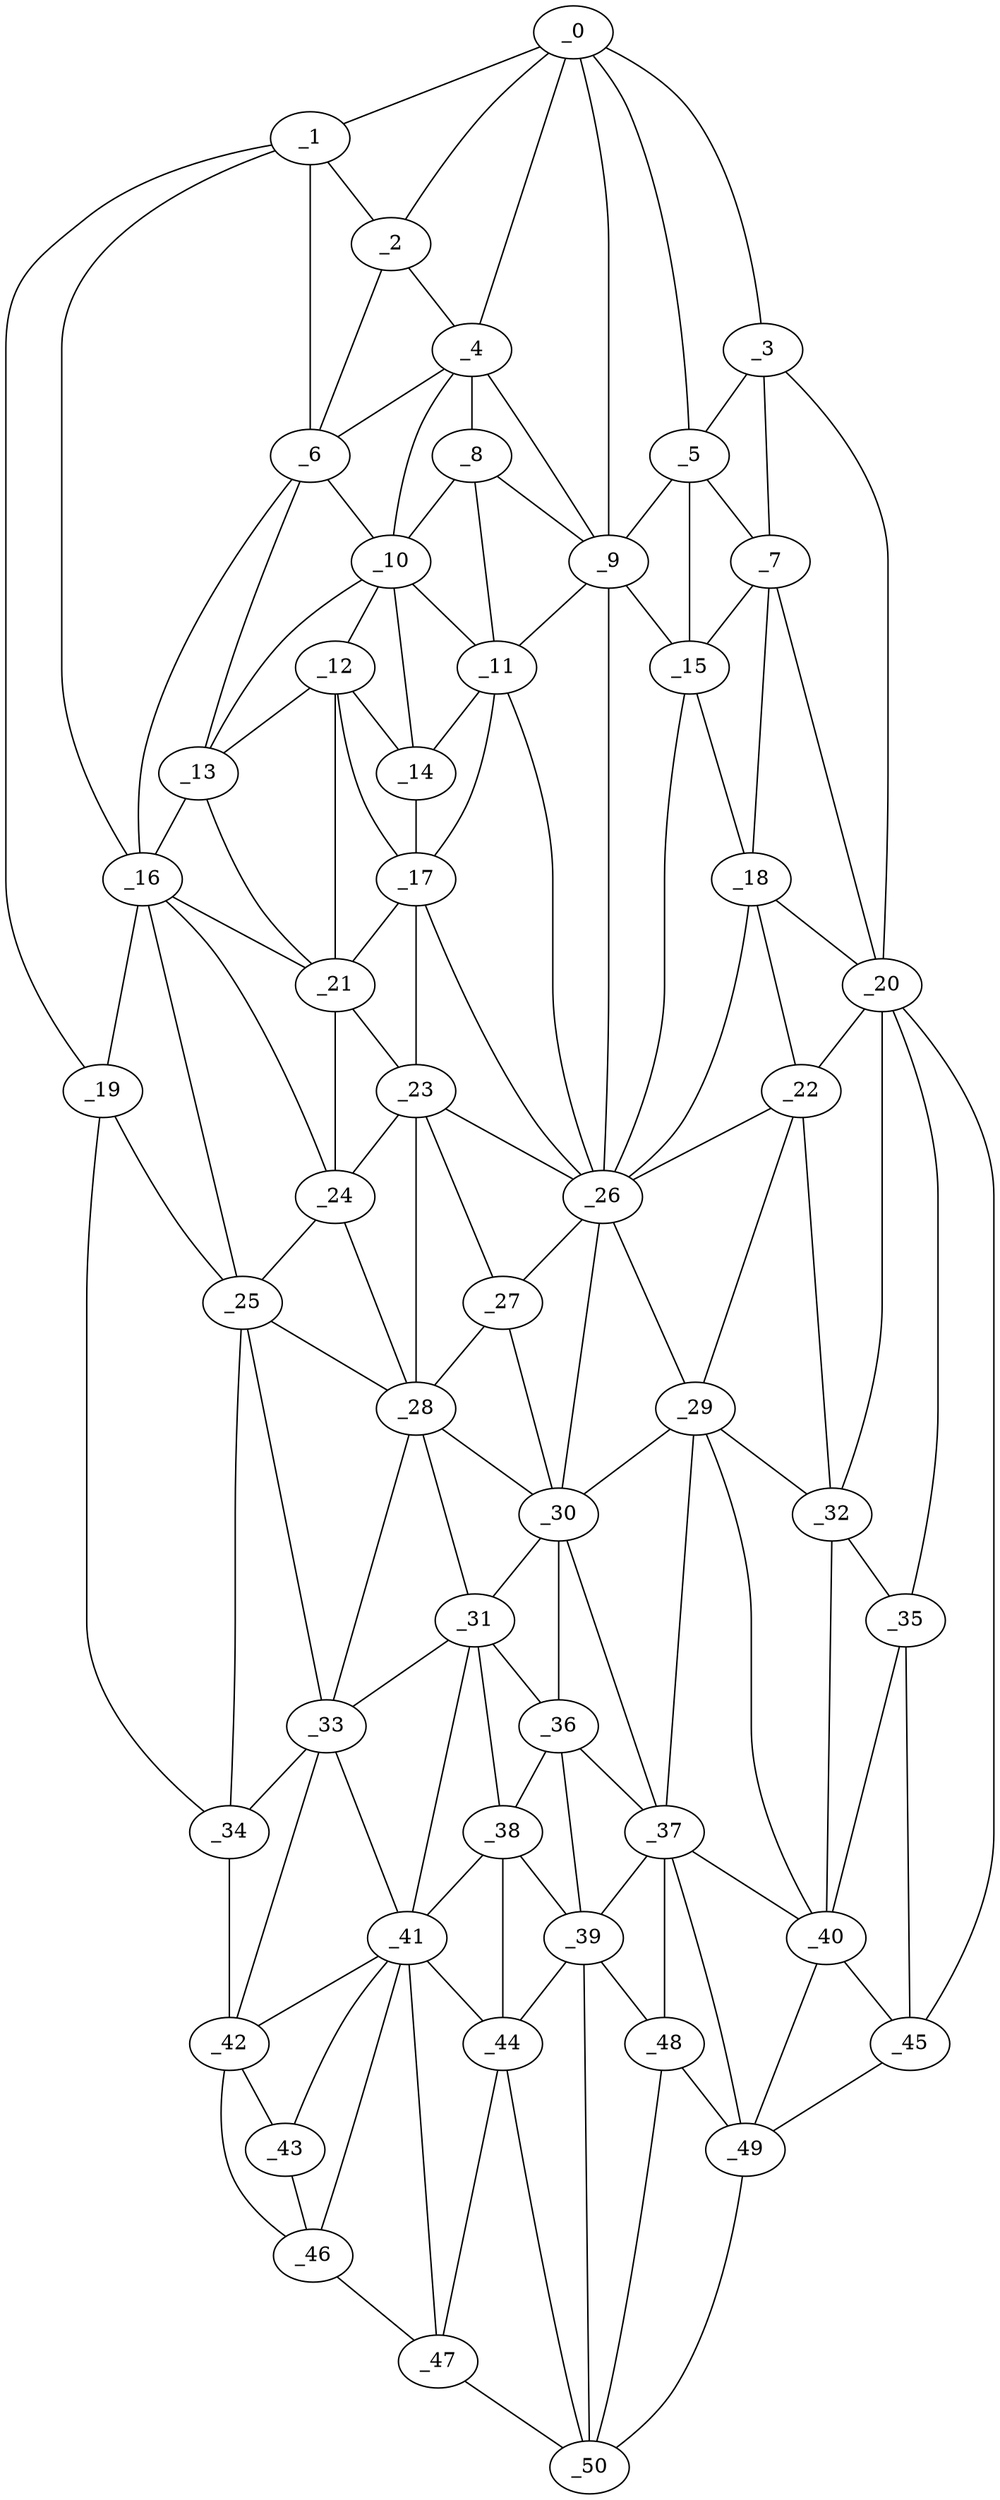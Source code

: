 graph "obj29__330.gxl" {
	_0	 [x=11,
		y=42];
	_1	 [x=16,
		y=102];
	_0 -- _1	 [valence=1];
	_2	 [x=18,
		y=86];
	_0 -- _2	 [valence=1];
	_3	 [x=33,
		y=17];
	_0 -- _3	 [valence=1];
	_4	 [x=36,
		y=73];
	_0 -- _4	 [valence=1];
	_5	 [x=42,
		y=41];
	_0 -- _5	 [valence=1];
	_9	 [x=45,
		y=51];
	_0 -- _9	 [valence=2];
	_1 -- _2	 [valence=2];
	_6	 [x=43,
		y=85];
	_1 -- _6	 [valence=1];
	_16	 [x=59,
		y=102];
	_1 -- _16	 [valence=1];
	_19	 [x=63,
		y=109];
	_1 -- _19	 [valence=1];
	_2 -- _4	 [valence=1];
	_2 -- _6	 [valence=2];
	_3 -- _5	 [valence=1];
	_7	 [x=44,
		y=31];
	_3 -- _7	 [valence=2];
	_20	 [x=64,
		y=16];
	_3 -- _20	 [valence=1];
	_4 -- _6	 [valence=2];
	_8	 [x=44,
		y=69];
	_4 -- _8	 [valence=2];
	_4 -- _9	 [valence=2];
	_10	 [x=46,
		y=79];
	_4 -- _10	 [valence=2];
	_5 -- _7	 [valence=2];
	_5 -- _9	 [valence=2];
	_15	 [x=55,
		y=39];
	_5 -- _15	 [valence=1];
	_6 -- _10	 [valence=1];
	_13	 [x=53,
		y=84];
	_6 -- _13	 [valence=2];
	_6 -- _16	 [valence=2];
	_7 -- _15	 [valence=2];
	_18	 [x=63,
		y=34];
	_7 -- _18	 [valence=2];
	_7 -- _20	 [valence=1];
	_8 -- _9	 [valence=1];
	_8 -- _10	 [valence=1];
	_11	 [x=50,
		y=68];
	_8 -- _11	 [valence=2];
	_9 -- _11	 [valence=2];
	_9 -- _15	 [valence=2];
	_26	 [x=75,
		y=46];
	_9 -- _26	 [valence=2];
	_10 -- _11	 [valence=1];
	_12	 [x=53,
		y=80];
	_10 -- _12	 [valence=2];
	_10 -- _13	 [valence=2];
	_14	 [x=54,
		y=74];
	_10 -- _14	 [valence=2];
	_11 -- _14	 [valence=2];
	_17	 [x=60,
		y=75];
	_11 -- _17	 [valence=1];
	_11 -- _26	 [valence=2];
	_12 -- _13	 [valence=2];
	_12 -- _14	 [valence=2];
	_12 -- _17	 [valence=1];
	_21	 [x=64,
		y=86];
	_12 -- _21	 [valence=2];
	_13 -- _16	 [valence=2];
	_13 -- _21	 [valence=1];
	_14 -- _17	 [valence=2];
	_15 -- _18	 [valence=2];
	_15 -- _26	 [valence=2];
	_16 -- _19	 [valence=2];
	_16 -- _21	 [valence=1];
	_24	 [x=72,
		y=87];
	_16 -- _24	 [valence=1];
	_25	 [x=74,
		y=108];
	_16 -- _25	 [valence=2];
	_17 -- _21	 [valence=1];
	_23	 [x=71,
		y=74];
	_17 -- _23	 [valence=1];
	_17 -- _26	 [valence=2];
	_18 -- _20	 [valence=2];
	_22	 [x=71,
		y=33];
	_18 -- _22	 [valence=1];
	_18 -- _26	 [valence=2];
	_19 -- _25	 [valence=1];
	_34	 [x=98,
		y=106];
	_19 -- _34	 [valence=1];
	_20 -- _22	 [valence=2];
	_32	 [x=95,
		y=33];
	_20 -- _32	 [valence=2];
	_35	 [x=100,
		y=33];
	_20 -- _35	 [valence=1];
	_45	 [x=119,
		y=36];
	_20 -- _45	 [valence=1];
	_21 -- _23	 [valence=1];
	_21 -- _24	 [valence=2];
	_22 -- _26	 [valence=2];
	_29	 [x=85,
		y=41];
	_22 -- _29	 [valence=2];
	_22 -- _32	 [valence=2];
	_23 -- _24	 [valence=2];
	_23 -- _26	 [valence=2];
	_27	 [x=82,
		y=74];
	_23 -- _27	 [valence=2];
	_28	 [x=83,
		y=83];
	_23 -- _28	 [valence=2];
	_24 -- _25	 [valence=1];
	_24 -- _28	 [valence=1];
	_25 -- _28	 [valence=2];
	_33	 [x=95,
		y=102];
	_25 -- _33	 [valence=2];
	_25 -- _34	 [valence=2];
	_26 -- _27	 [valence=1];
	_26 -- _29	 [valence=1];
	_30	 [x=90,
		y=72];
	_26 -- _30	 [valence=2];
	_27 -- _28	 [valence=1];
	_27 -- _30	 [valence=2];
	_28 -- _30	 [valence=2];
	_31	 [x=93,
		y=85];
	_28 -- _31	 [valence=2];
	_28 -- _33	 [valence=1];
	_29 -- _30	 [valence=2];
	_29 -- _32	 [valence=1];
	_37	 [x=105,
		y=63];
	_29 -- _37	 [valence=2];
	_40	 [x=110,
		y=41];
	_29 -- _40	 [valence=2];
	_30 -- _31	 [valence=2];
	_36	 [x=102,
		y=70];
	_30 -- _36	 [valence=1];
	_30 -- _37	 [valence=2];
	_31 -- _33	 [valence=2];
	_31 -- _36	 [valence=1];
	_38	 [x=107,
		y=80];
	_31 -- _38	 [valence=2];
	_41	 [x=110,
		y=89];
	_31 -- _41	 [valence=1];
	_32 -- _35	 [valence=2];
	_32 -- _40	 [valence=2];
	_33 -- _34	 [valence=2];
	_33 -- _41	 [valence=2];
	_42	 [x=110,
		y=101];
	_33 -- _42	 [valence=1];
	_34 -- _42	 [valence=1];
	_35 -- _40	 [valence=1];
	_35 -- _45	 [valence=2];
	_36 -- _37	 [valence=2];
	_36 -- _38	 [valence=2];
	_39	 [x=109,
		y=71];
	_36 -- _39	 [valence=1];
	_37 -- _39	 [valence=1];
	_37 -- _40	 [valence=2];
	_48	 [x=122,
		y=58];
	_37 -- _48	 [valence=2];
	_49	 [x=123,
		y=51];
	_37 -- _49	 [valence=2];
	_38 -- _39	 [valence=2];
	_38 -- _41	 [valence=1];
	_44	 [x=114,
		y=77];
	_38 -- _44	 [valence=2];
	_39 -- _44	 [valence=2];
	_39 -- _48	 [valence=2];
	_50	 [x=123,
		y=71];
	_39 -- _50	 [valence=2];
	_40 -- _45	 [valence=1];
	_40 -- _49	 [valence=2];
	_41 -- _42	 [valence=2];
	_43	 [x=112,
		y=94];
	_41 -- _43	 [valence=2];
	_41 -- _44	 [valence=2];
	_46	 [x=119,
		y=94];
	_41 -- _46	 [valence=2];
	_47	 [x=121,
		y=83];
	_41 -- _47	 [valence=2];
	_42 -- _43	 [valence=1];
	_42 -- _46	 [valence=1];
	_43 -- _46	 [valence=2];
	_44 -- _47	 [valence=1];
	_44 -- _50	 [valence=2];
	_45 -- _49	 [valence=1];
	_46 -- _47	 [valence=1];
	_47 -- _50	 [valence=1];
	_48 -- _49	 [valence=2];
	_48 -- _50	 [valence=2];
	_49 -- _50	 [valence=1];
}
